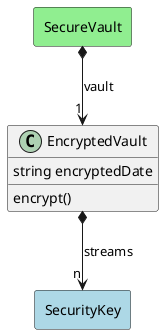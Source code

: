 @startuml

class "EncryptedVault" as Model {
 string encryptedDate

 encrypt()
 
}

rectangle "SecurityKey" as SecurityKey #lightblue {
}

Model *--> "n" SecurityKey : streams




    rectangle "SecureVault" as SecureVault #lightgreen {
    }
    
        SecureVault   *--> "1" Model : "vault"
    

@enduml
